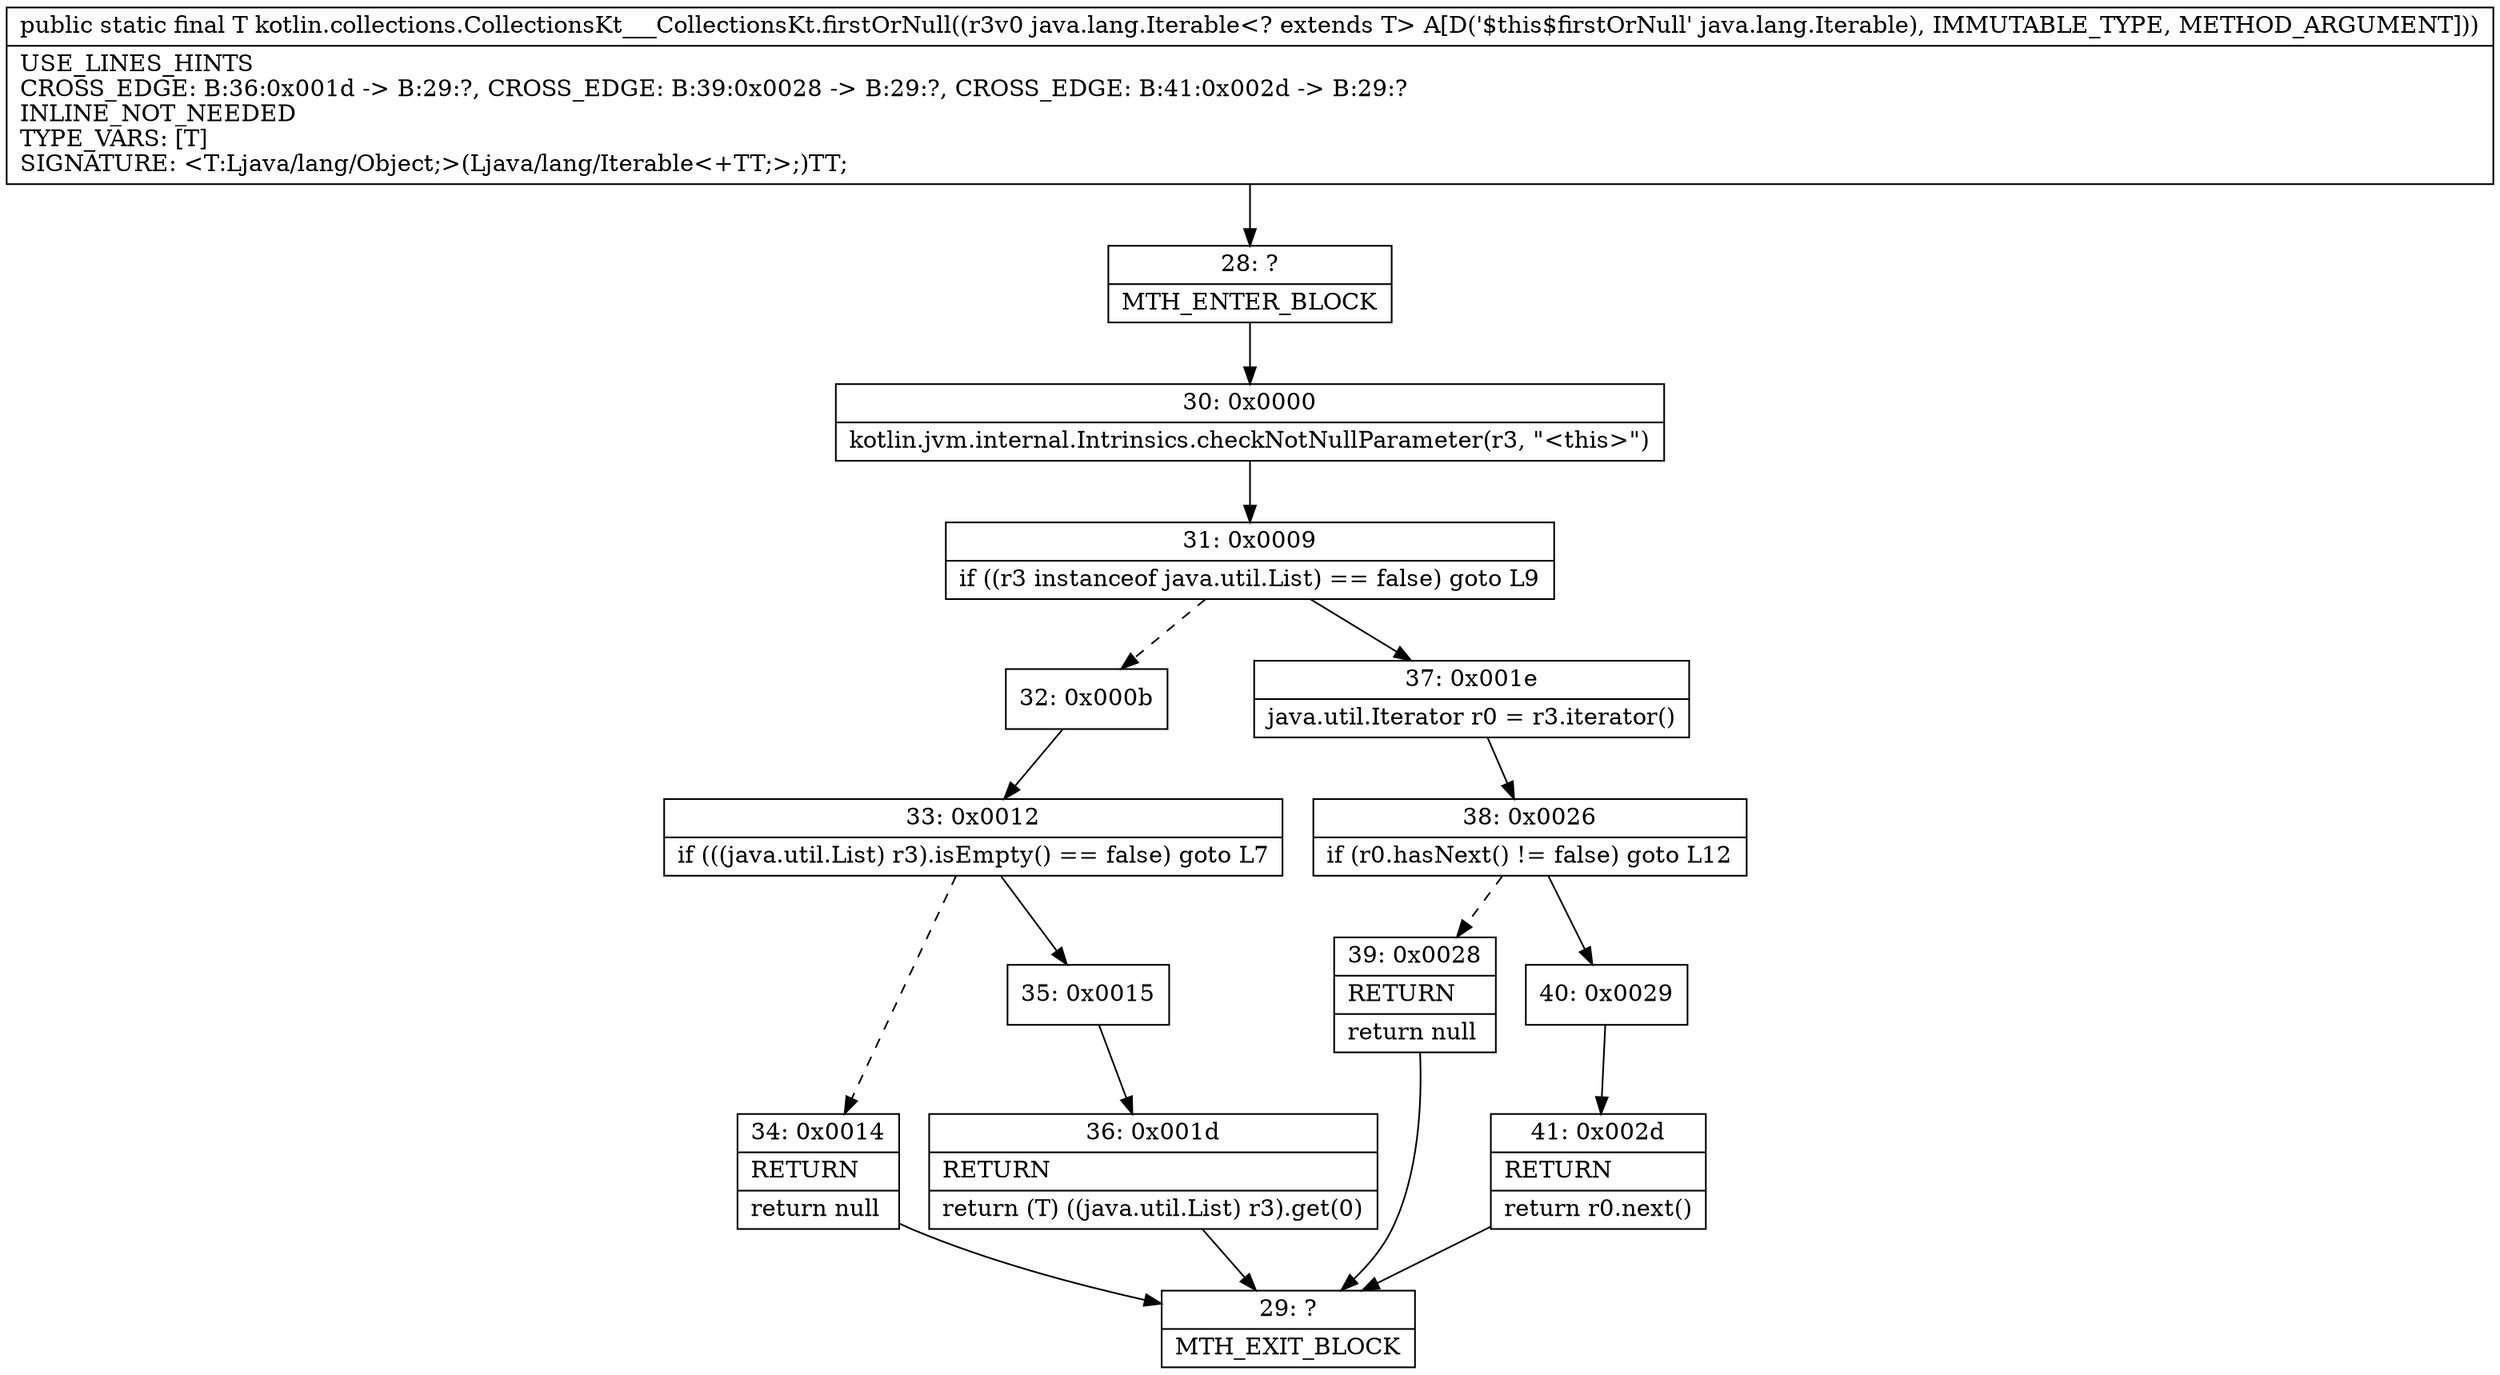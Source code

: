 digraph "CFG forkotlin.collections.CollectionsKt___CollectionsKt.firstOrNull(Ljava\/lang\/Iterable;)Ljava\/lang\/Object;" {
Node_28 [shape=record,label="{28\:\ ?|MTH_ENTER_BLOCK\l}"];
Node_30 [shape=record,label="{30\:\ 0x0000|kotlin.jvm.internal.Intrinsics.checkNotNullParameter(r3, \"\<this\>\")\l}"];
Node_31 [shape=record,label="{31\:\ 0x0009|if ((r3 instanceof java.util.List) == false) goto L9\l}"];
Node_32 [shape=record,label="{32\:\ 0x000b}"];
Node_33 [shape=record,label="{33\:\ 0x0012|if (((java.util.List) r3).isEmpty() == false) goto L7\l}"];
Node_34 [shape=record,label="{34\:\ 0x0014|RETURN\l|return null\l}"];
Node_29 [shape=record,label="{29\:\ ?|MTH_EXIT_BLOCK\l}"];
Node_35 [shape=record,label="{35\:\ 0x0015}"];
Node_36 [shape=record,label="{36\:\ 0x001d|RETURN\l|return (T) ((java.util.List) r3).get(0)\l}"];
Node_37 [shape=record,label="{37\:\ 0x001e|java.util.Iterator r0 = r3.iterator()\l}"];
Node_38 [shape=record,label="{38\:\ 0x0026|if (r0.hasNext() != false) goto L12\l}"];
Node_39 [shape=record,label="{39\:\ 0x0028|RETURN\l|return null\l}"];
Node_40 [shape=record,label="{40\:\ 0x0029}"];
Node_41 [shape=record,label="{41\:\ 0x002d|RETURN\l|return r0.next()\l}"];
MethodNode[shape=record,label="{public static final T kotlin.collections.CollectionsKt___CollectionsKt.firstOrNull((r3v0 java.lang.Iterable\<? extends T\> A[D('$this$firstOrNull' java.lang.Iterable), IMMUTABLE_TYPE, METHOD_ARGUMENT]))  | USE_LINES_HINTS\lCROSS_EDGE: B:36:0x001d \-\> B:29:?, CROSS_EDGE: B:39:0x0028 \-\> B:29:?, CROSS_EDGE: B:41:0x002d \-\> B:29:?\lINLINE_NOT_NEEDED\lTYPE_VARS: [T]\lSIGNATURE: \<T:Ljava\/lang\/Object;\>(Ljava\/lang\/Iterable\<+TT;\>;)TT;\l}"];
MethodNode -> Node_28;Node_28 -> Node_30;
Node_30 -> Node_31;
Node_31 -> Node_32[style=dashed];
Node_31 -> Node_37;
Node_32 -> Node_33;
Node_33 -> Node_34[style=dashed];
Node_33 -> Node_35;
Node_34 -> Node_29;
Node_35 -> Node_36;
Node_36 -> Node_29;
Node_37 -> Node_38;
Node_38 -> Node_39[style=dashed];
Node_38 -> Node_40;
Node_39 -> Node_29;
Node_40 -> Node_41;
Node_41 -> Node_29;
}

